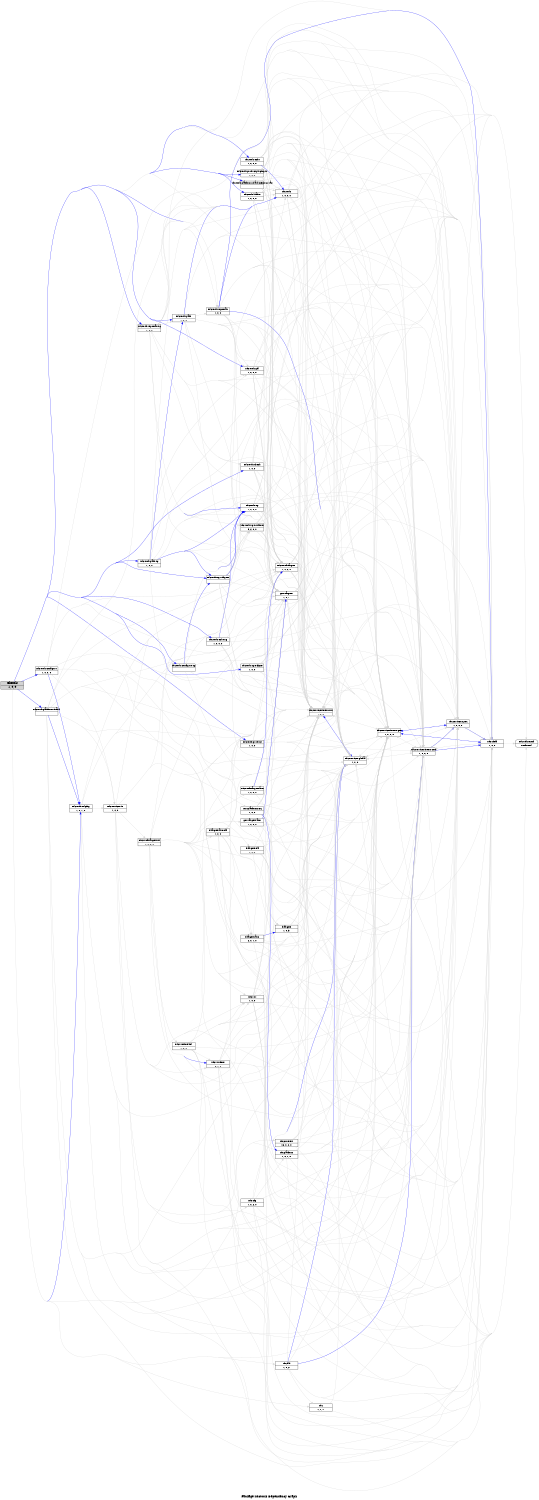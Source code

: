 digraph dependencies {
    label="\nPackage xdctools Dependency Graph";
    size="7.5,10";
    rankdir=LR;
    ranksep=".75";
    concentrate="true";
    node [fixedsize=true, width=1.5, style=filled, color=black];
    node [font=Helvetica, fontsize=12, fillcolor=lightgrey];
    xdctools [shape=record,label="xdctools|1, 0, 0", URL="package.rel.xml"];
    node [fontsize=10, fillcolor=white];

    edge [style=solid, color=blue]
    xdc_tools_check [shape=record,label="xdc.tools.check|1, 0, 0", URL="../../../../../../../../../rtree/install/trees/products/xdcprod/xdcprod-m41/product/Linux/xdctools_3_20_00_41/packages/xdc/tools/check/package/package.rel.svg"];
    xdctools -> xdc_tools_check;
    xdc_tools_echo [shape=record,label="xdc.tools.echo|1, 0, 0, 0", URL="../../../../../../../../../rtree/install/trees/products/xdcprod/xdcprod-m41/product/Linux/xdctools_3_20_00_41/packages/xdc/tools/echo/package/package.rel.svg"];
    xdctools -> xdc_tools_echo;
    xdc_tools_echo_sg [shape=record,label="xdc.tools.echo.sg|1, 0, 0, 0", URL="../../../../../../../../../rtree/install/trees/products/xdcprod/xdcprod-m41/product/Linux/xdctools_3_20_00_41/packages/xdc/tools/echo/sg/package/package.rel.svg"];
    xdctools -> xdc_tools_echo_sg;
    xdc_tools_configuro [shape=record,label="xdc.tools.configuro|1, 0, 0, 0", URL="../../../../../../../../../rtree/install/trees/products/xdcprod/xdcprod-m41/product/Linux/xdctools_3_20_00_41/packages/xdc/tools/configuro/package/package.rel.svg"];
    xdctools -> xdc_tools_configuro;
    xdc_tools_configuro_sg [shape=record,label="xdc.tools.configuro.sg|", URL="../../../../../../../../../rtree/install/trees/products/xdcprod/xdcprod-m41/product/Linux/xdctools_3_20_00_41/packages/xdc/tools/configuro/sg/package/package.rel.svg"];
    xdctools -> xdc_tools_configuro_sg;
    xdc_tools_mkpkg [shape=record,label="xdc.tools.mkpkg|1, 0, 1, 0", URL="../../../../../../../../../rtree/install/trees/products/xdcprod/xdcprod-m41/product/Linux/xdctools_3_20_00_41/packages/xdc/tools/mkpkg/package/package.rel.svg"];
    xdctools -> xdc_tools_mkpkg;
    xdc_tools_path [shape=record,label="xdc.tools.path|1, 0, 0", URL="../../../../../../../../../rtree/install/trees/products/xdcprod/xdcprod-m41/product/Linux/xdctools_3_20_00_41/packages/xdc/tools/path/package/package.rel.svg"];
    xdctools -> xdc_tools_path;
    xdc_tools_path_sg [shape=record,label="xdc.tools.path.sg|1, 0, 0", URL="../../../../../../../../../rtree/install/trees/products/xdcprod/xdcprod-m41/product/Linux/xdctools_3_20_00_41/packages/xdc/tools/path/sg/package/package.rel.svg"];
    xdctools -> xdc_tools_path_sg;
    xdc_tools_product [shape=record,label="xdc.tools.product|1, 0, 0", URL="../../../../../../../../../rtree/install/trees/products/xdcprod/xdcprod-m41/product/Linux/xdctools_3_20_00_41/packages/xdc/tools/product/package/package.rel.svg"];
    xdctools -> xdc_tools_product;
    xdc_tools_product_plugingen [shape=record,label="xdc.tools.product.plugingen|1, 0, 0", URL="../../../../../../../../../rtree/install/trees/products/xdcprod/xdcprod-m41/product/Linux/xdctools_3_20_00_41/packages/xdc/tools/product/plugingen/package/package.rel.svg"];
    xdctools -> xdc_tools_product_plugingen;
    xdc_tools_repoman [shape=record,label="xdc.tools.repoman|1, 0, 0", URL="../../../../../../../../../rtree/install/trees/products/xdcprod/xdcprod-m41/product/Linux/xdctools_3_20_00_41/packages/xdc/tools/repoman/package/package.rel.svg"];
    xdctools -> xdc_tools_repoman;
    xdc_tools_repoman_sg [shape=record,label="xdc.tools.repoman.sg|1, 0, 0", URL="../../../../../../../../../rtree/install/trees/products/xdcprod/xdcprod-m41/product/Linux/xdctools_3_20_00_41/packages/xdc/tools/repoman/sg/package/package.rel.svg"];
    xdctools -> xdc_tools_repoman_sg;
    xdc_tools_platformWizard [shape=record,label="xdc.tools.platformWizard|", URL="../../../../../../../../../rtree/install/trees/products/xdcprod/xdcprod-m41/product/Linux/xdctools_3_20_00_41/packages/xdc/tools/platformWizard/package/package.rel.svg"];
    xdctools -> xdc_tools_platformWizard;
    xdc_tools_platformWizard_memoryMap [shape=record,label="xdc.tools.platformWizard.memoryMap|", URL="../../../../../../../../../rtree/install/trees/products/xdcprod/xdcprod-m41/product/Linux/xdctools_3_20_00_41/packages/xdc/tools/platformWizard/memoryMap/package/package.rel.svg"];
    xdctools -> xdc_tools_platformWizard_memoryMap;
    xdc_tools_loader [shape=record,label="xdc.tools.loader|1, 0, 0, 0", URL="../../../../../../../../../rtree/install/trees/products/xdcprod/xdcprod-m41/product/Linux/xdctools_3_20_00_41/packages/xdc/tools/loader/package/package.rel.svg"];
    xdctools -> xdc_tools_loader;
    xdc_tools_sg_eclipse [shape=record,label="xdc.tools.sg.eclipse|1, 0, 0", URL="../../../../../../../../../rtree/install/trees/products/xdcprod/xdcprod-m41/product/Linux/xdctools_3_20_00_41/packages/xdc/tools/sg/eclipse/package/package.rel.svg"];
    xdctools -> xdc_tools_sg_eclipse;
    xdc_tools_sg_widgets [shape=record,label="xdc.tools.sg.widgets|", URL="../../../../../../../../../rtree/install/trees/products/xdcprod/xdcprod-m41/product/Linux/xdctools_3_20_00_41/packages/xdc/tools/sg/widgets/package/package.rel.svg"];
    xdctools -> xdc_tools_sg_widgets;
    xdc_tools_gbl [shape=record,label="xdc.tools.gbl|1, 0, 0, 0", URL="../../../../../../../../../rtree/install/trees/products/xdcprod/xdcprod-m41/product/Linux/xdctools_3_20_00_41/packages/xdc/tools/gbl/package/package.rel.svg"];
    xdctools -> xdc_tools_gbl;

    edge [style=solid, color=lightgrey]
    xdc_services_intern_xsr [shape=record,label="xdc.services.intern.xsr|1, 0, 0", URL="../../../../../../../../../rtree/install/trees/products/xdcprod/xdcprod-m41/product/Linux/xdctools_3_20_00_41/packages/xdc/services/intern/xsr/package/package.rel.svg"];
    xdctools -> xdc_services_intern_xsr;
    xdc_services_global [shape=record,label="xdc.services.global|1, 0, 0", URL="../../../../../../../../../rtree/install/trees/products/xdcprod/xdcprod-m41/product/Linux/xdctools_3_20_00_41/packages/xdc/services/global/package/package.rel.svg"];
    xdctools -> xdc_services_global;
    xdc_services_intern_gen [shape=record,label="xdc.services.intern.gen|1, 0, 0, 0", URL="../../../../../../../../../rtree/install/trees/products/xdcprod/xdcprod-m41/product/Linux/xdctools_3_20_00_41/packages/xdc/services/intern/gen/package/package.rel.svg"];
    xdctools -> xdc_services_intern_gen;
    xdc_bld [shape=record,label="xdc.bld|1, 0, 2", URL="../../../../../../../../../rtree/install/trees/products/xdcprod/xdcprod-m41/product/Linux/xdctools_3_20_00_41/packages/xdc/bld/package/package.rel.svg"];
    xdctools -> xdc_bld;
    xdc_shelf [shape=record,label="xdc.shelf|1, 0, 0", URL="../../../../../../../../../rtree/install/trees/products/xdcprod/xdcprod-m41/product/Linux/xdctools_3_20_00_41/packages/xdc/shelf/package/package.rel.svg"];
    xdctools -> xdc_shelf;
    xdc [shape=record,label="xdc|1, 1, 1", URL="../../../../../../../../../rtree/install/trees/products/xdcprod/xdcprod-m41/product/Linux/xdctools_3_20_00_41/packages/xdc/package/package.rel.svg"];
    xdctools -> xdc;
    xdc_services_spec [shape=record,label="xdc.services.spec|1, 0, 0, 0", URL="../../../../../../../../../rtree/install/trees/products/xdcprod/xdcprod-m41/product/Linux/xdctools_3_20_00_41/packages/xdc/services/spec/package/package.rel.svg"];
    xdctools -> xdc_services_spec;
    xdc_services_intern_cmd [shape=record,label="xdc.services.intern.cmd|1, 0, 0, 0", URL="../../../../../../../../../rtree/install/trees/products/xdcprod/xdcprod-m41/product/Linux/xdctools_3_20_00_41/packages/xdc/services/intern/cmd/package/package.rel.svg"];
    xdctools -> xdc_services_intern_cmd;

    edge [style=solid, color=blue]
    xdc_services_intern_cmd -> xdc_shelf;
    xdc_services_intern_cmd -> xdc_services_spec;
    xdc_services_intern_cmd -> xdc_services_global;
    xdc_services_intern_cmd -> xdc_services_intern_gen;

    edge [style=solid, color=lightgrey]
    xdc_services_intern_cmd -> xdc_shelf;
    xdc_services_intern_cmd -> xdc_services_spec;
    xdc_utils_tconf [shape=record,label="xdc.utils.tconf|not found"style=rounded, ];
    xdc_services_intern_cmd -> xdc_utils_tconf;
    xdc_services_intern_cmd -> xdc_services_global;
    xdc_services_intern_cmd -> xdc_services_intern_xsr;
    xdc_services_intern_cmd -> xdc_services_intern_gen;

    edge [style=solid, color=blue]

    edge [style=solid, color=lightgrey]

    edge [style=solid, color=blue]
    xdc_services_spec -> xdc_shelf;

    edge [style=solid, color=lightgrey]
    xdc_services_spec -> xdc_shelf;
    xdc_services_spec -> xdc_utils_tconf;
    xdc_services_spec -> xdc_services_global;
    xdc_services_spec -> xdc_services_intern_cmd;
    xdc_services_spec -> xdc_services_intern_xsr;
    xdc_services_spec -> xdc_services_intern_gen;

    edge [style=solid, color=blue]

    edge [style=solid, color=lightgrey]
    xdc -> xdc_services_global;
    xdc -> xdc_utils_tconf;

    edge [style=solid, color=blue]

    edge [style=solid, color=lightgrey]
    xdc_shelf -> xdc_services_spec;
    xdc_shelf -> xdc_utils_tconf;
    xdc_shelf -> xdc_services_global;
    xdc_shelf -> xdc_services_intern_cmd;
    xdc_shelf -> xdc_services_intern_xsr;
    xdc_shelf -> xdc_services_intern_gen;

    edge [style=solid, color=blue]
    xdc_bld -> xdc_services_global;
    xdc_bld -> xdc_services_intern_cmd;

    edge [style=solid, color=lightgrey]
    xdc_bld -> xdc_shelf;
    xdc_bld -> xdc_services_spec;
    xdc_bld -> xdc_utils_tconf;
    xdc_bld -> xdc_services_global;
    xdc_bld -> xdc;
    xdc_bld -> xdc_services_intern_cmd;
    xdc_bld -> xdc_services_intern_xsr;
    xdc_bld -> xdc_services_intern_gen;

    edge [style=solid, color=blue]
    xdc_services_intern_gen -> xdc_shelf;
    xdc_services_intern_gen -> xdc_services_spec;
    xdc_services_intern_gen -> xdc_services_global;
    xdc_services_intern_gen -> xdc_services_intern_xsr;

    edge [style=solid, color=lightgrey]
    xdc_services_intern_gen -> xdc_shelf;
    xdc_services_intern_gen -> xdc_services_spec;
    xdc_services_intern_gen -> xdc_utils_tconf;
    xdc_services_intern_gen -> xdc_services_global;
    xdc_services_intern_gen -> xdc_services_intern_cmd;
    xdc_services_intern_gen -> xdc_services_intern_xsr;

    edge [style=solid, color=blue]

    edge [style=solid, color=lightgrey]
    xdc_services_global -> xdc_shelf;
    xdc_services_global -> xdc_services_spec;
    xdc_services_global -> xdc_utils_tconf;
    xdc_services_global -> xdc_services_intern_cmd;
    xdc_services_global -> xdc_services_intern_xsr;
    xdc_services_global -> xdc_services_intern_gen;

    edge [style=solid, color=blue]
    xdc_services_intern_xsr -> xdc_services_global;

    edge [style=solid, color=lightgrey]
    xdc_services_intern_xsr -> xdc_shelf;
    xdc_services_intern_xsr -> xdc_services_spec;
    xdc_services_intern_xsr -> xdc_utils_tconf;
    xdc_services_intern_xsr -> xdc_services_global;
    xdc_services_intern_xsr -> xdc_services_intern_cmd;
    xdc_services_intern_xsr -> xdc_services_intern_gen;

    edge [style=solid, color=blue]

    edge [style=solid, color=lightgrey]
    gnu_targets [shape=record,label="gnu.targets|1, 0, 1", URL="../../../../../../../../../rtree/install/trees/products/xdcprod/xdcprod-m41/product/Linux/xdctools_3_20_00_41/packages/gnu/targets/package/package.rel.svg"];
    xdc_tools_gbl -> gnu_targets;
    xdc_tools_gbl -> xdc_services_global;
    xdc_tools_gbl -> xdc_services_intern_cmd;
    xdc_tools_gbl -> xdc_shelf;
    xdc_tools_gbl -> xdc_services_intern_xsr;
    xdc_tools_gbl -> xdc_services_spec;
    microsoft_targets [shape=record,label="microsoft.targets|1, 0, 2, 0", URL="../../../../../../../../../rtree/install/trees/products/xdcprod/xdcprod-m41/product/Linux/xdctools_3_20_00_41/packages/microsoft/targets/package/package.rel.svg"];
    xdc_tools_gbl -> microsoft_targets;
    xdc_tools_gbl -> xdc_services_intern_gen;

    edge [style=solid, color=blue]

    edge [style=solid, color=lightgrey]
    microsoft_targets -> xdc_services_spec;
    microsoft_targets -> xdc_shelf;
    microsoft_targets -> xdc_services_global;
    microsoft_targets -> xdc_services_intern_cmd;
    microsoft_targets -> xdc_services_intern_xsr;
    microsoft_targets -> xdc_services_intern_gen;

    edge [style=solid, color=blue]

    edge [style=solid, color=lightgrey]
    gnu_targets -> xdc_services_spec;
    gnu_targets -> xdc_shelf;
    gnu_targets -> xdc_services_global;
    gnu_targets -> xdc_services_intern_cmd;
    gnu_targets -> xdc_services_intern_xsr;
    gnu_targets -> xdc_services_intern_gen;

    edge [style=solid, color=blue]
    xdc_tools_sg [shape=record,label="xdc.tools.sg|1, 0, 0, 0", URL="../../../../../../../../../rtree/install/trees/products/xdcprod/xdcprod-m41/product/Linux/xdctools_3_20_00_41/packages/xdc/tools/sg/package/package.rel.svg"];
    xdc_tools_sg_widgets -> xdc_tools_sg;

    edge [style=solid, color=lightgrey]
    xdc_tools_sg_widgets -> gnu_targets;
    xdc_tools_sg_widgets -> xdc_services_global;
    xdc_tools_sg_widgets -> xdc_tools_sg;
    xdc_tools_sg_widgets -> xdc_services_intern_cmd;
    xdc_tools_sg_widgets -> xdc_shelf;
    xdc_tools_sg_widgets -> xdc_services_intern_xsr;
    xdc_tools_sg_swt_linux [shape=record,label="xdc.tools.sg.swt_linux|3, 2, 0, 0", URL="../../../../../../../../../rtree/install/trees/products/xdcprod/xdcprod-m41/product/Linux/xdctools_3_20_00_41/packages/xdc/tools/sg/swt_linux/package/package.rel.svg"];
    xdc_tools_sg_widgets -> xdc_tools_sg_swt_linux;
    xdc_tools_sg_widgets -> xdc_services_spec;
    xdc_tools_sg_widgets -> microsoft_targets;
    xdc_tools_sg_widgets -> xdc_services_intern_gen;

    edge [style=solid, color=blue]

    edge [style=solid, color=lightgrey]
    xdc_tools_sg_swt_linux -> xdc_shelf;
    xdc_tools_sg_swt_linux -> xdc_services_spec;
    xdc_tools_sg_swt_linux -> xdc_utils_tconf;
    xdc_tools_sg_swt_linux -> xdc_services_global;
    xdc_tools_sg_swt_linux -> xdc_services_intern_cmd;
    xdc_tools_sg_swt_linux -> gnu_targets;
    xdc_tools_sg_swt_linux -> xdc_services_intern_xsr;
    xdc_tools_sg_swt_linux -> xdc_services_intern_gen;
    xdc_tools_sg_swt_linux -> microsoft_targets;

    edge [style=solid, color=blue]

    edge [style=solid, color=lightgrey]
    xdc_tools_sg -> xdc_shelf;
    xdc_tools_sg -> xdc_services_spec;
    xdc_tools_sg -> xdc_utils_tconf;
    xdc_tools_sg -> xdc_services_global;
    xdc_tools_sg -> xdc_services_intern_cmd;
    xdc_tools_sg -> gnu_targets;
    xdc_tools_sg -> xdc_services_intern_xsr;
    xdc_tools_sg -> xdc_services_intern_gen;
    xdc_tools_sg -> microsoft_targets;

    edge [style=solid, color=blue]

    edge [style=solid, color=lightgrey]
    xdc_tools_sg_eclipse -> gnu_targets;
    xdc_tools_sg_eclipse -> xdc_services_global;
    xdc_tools_sg_eclipse -> xdc_services_intern_cmd;
    xdc_tools_sg_eclipse -> xdc_shelf;
    xdc_tools_sg_eclipse -> xdc_services_intern_xsr;
    xdc_tools_sg_eclipse -> xdc_services_spec;
    xdc_tools_sg_eclipse -> microsoft_targets;
    xdc_tools_sg_eclipse -> xdc_services_intern_gen;

    edge [style=solid, color=blue]

    edge [style=solid, color=lightgrey]
    xdc_tools [shape=record,label="xdc.tools|1, 0, 0, 0", URL="../../../../../../../../../rtree/install/trees/products/xdcprod/xdcprod-m41/product/Linux/xdctools_3_20_00_41/packages/xdc/tools/package/package.rel.svg"];
    xdc_tools_loader -> xdc_tools;
    xdc_tools_loader -> gnu_targets;
    xdc_tools_loader -> xdc_services_global;
    xdc_tools_loader -> xdc_services_intern_cmd;
    xdc_tools_loader -> xdc_shelf;
    xdc_tools_loader -> xdc_services_intern_xsr;
    xdc_tools_loader -> xdc_services_spec;
    xdc_tools_loader -> microsoft_targets;
    xdc_tools_loader -> xdc_services_intern_gen;

    edge [style=solid, color=blue]

    edge [style=solid, color=lightgrey]
    xdc_tools -> xdc_shelf;
    xdc_tools -> xdc_services_spec;
    xdc_tools -> xdc_utils_tconf;
    xdc_tools -> xdc_services_global;
    xdc_tools -> xdc_services_intern_cmd;
    xdc_tools -> xdc_services_intern_xsr;
    xdc_tools -> xdc_services_intern_gen;

    edge [style=solid, color=blue]

    edge [style=solid, color=lightgrey]
    xdc_tools_platformWizard_memoryMap -> xdc_tools;
    xdc_tools_platformWizard_memoryMap -> gnu_targets;
    xdc_tools_platformWizard_memoryMap -> xdc_services_global;
    xdc_tools_platformWizard_memoryMap -> xdc_services_intern_cmd;
    xdc_tools_platformWizard_memoryMap -> xdc_shelf;
    xdc_tools_platformWizard_memoryMap -> xdc_services_intern_xsr;
    xdc_tools_platformWizard_memoryMap -> xdc_services_spec;
    xdc_tools_platformWizard_memoryMap -> microsoft_targets;
    xdc_tools_platformWizard_memoryMap -> xdc_services_intern_gen;

    edge [style=solid, color=blue]
    xdc_tools_platformWizard -> xdc_tools_mkpkg;

    edge [style=solid, color=lightgrey]
    xdc_services_io [shape=record,label="xdc.services.io|1, 0, 0", URL="../../../../../../../../../rtree/install/trees/products/xdcprod/xdcprod-m41/product/Linux/xdctools_3_20_00_41/packages/xdc/services/io/package/package.rel.svg"];
    xdc_tools_platformWizard -> xdc_services_io;
    xdc_tools_platformWizard -> xdc_tools;
    xdc_tools_platformWizard -> gnu_targets;
    xdc_tools_platformWizard -> xdc_services_global;
    xdc_tools_platformWizard -> xdc_tools_mkpkg;
    xdc_tools_platformWizard -> xdc_services_intern_cmd;
    xdc_tools_platformWizard -> xdc_shelf;
    xdc_tools_platformWizard -> xdc_services_intern_xsr;
    xdc_tools_platformWizard -> xdc_services_spec;
    xdc_tools_platformWizard -> microsoft_targets;
    xdc_tools_platformWizard -> xdc_services_intern_gen;

    edge [style=solid, color=blue]

    edge [style=solid, color=lightgrey]
    xdc_services_io -> xdc_services_intern_gen;
    xdc_services_io -> gnu_targets;
    microsoft_targets_rts [shape=record,label="microsoft.targets.rts|1, 0, 0, 0", URL="../../../../../../../../../rtree/install/trees/products/xdcprod/xdcprod-m41/product/Linux/xdctools_3_20_00_41/packages/microsoft/targets/rts/package/package.rel.svg"];
    xdc_services_io -> microsoft_targets_rts;
    xdc_platform [shape=record,label="xdc.platform|1, 0, 1, 0", URL="../../../../../../../../../rtree/install/trees/products/xdcprod/xdcprod-m41/product/Linux/xdctools_3_20_00_41/packages/xdc/platform/package/package.rel.svg"];
    xdc_services_io -> xdc_platform;
    xdc_services_io -> xdc_services_global;
    xdc_cfg [shape=record,label="xdc.cfg|1, 0, 2, 0", URL="../../../../../../../../../rtree/install/trees/products/xdcprod/xdcprod-m41/product/Linux/xdctools_3_20_00_41/packages/xdc/cfg/package/package.rel.svg"];
    xdc_services_io -> xdc_cfg;
    xdc_services_io -> xdc_services_intern_xsr;
    host_platforms_PC [shape=record,label="host.platforms.PC|1, 0, 0", URL="../../../../../../../../../rtree/install/trees/products/xdcprod/xdcprod-m41/product/Linux/xdctools_3_20_00_41/packages/host/platforms/PC/package/package.rel.svg"];
    xdc_services_io -> host_platforms_PC;
    xdc_corevers [shape=record,label="xdc.corevers|16, 0, 2, 0", URL="../../../../../../../../../rtree/install/trees/products/xdcprod/xdcprod-m41/product/Linux/xdctools_3_20_00_41/packages/xdc/corevers/package/package.rel.svg"];
    xdc_services_io -> xdc_corevers;
    xdc_services_io -> xdc_services_intern_cmd;
    xdc_services_io -> xdc_services_spec;
    xdc_services_io -> xdc_shelf;
    xdc_services_io -> microsoft_targets;
    xdc_services_io -> xdc_utils_tconf;
    xdc_runtime [shape=record,label="xdc.runtime|2, 1, 0", URL="../../../../../../../../../rtree/install/trees/products/xdcprod/xdcprod-m41/product/Linux/xdctools_3_20_00_41/packages/xdc/runtime/package/package.rel.svg"];
    xdc_services_io -> xdc_runtime;
    xdc_rov [shape=record,label="xdc.rov|1, 0, 0", URL="../../../../../../../../../rtree/install/trees/products/xdcprod/xdcprod-m41/product/Linux/xdctools_3_20_00_41/packages/xdc/rov/package/package.rel.svg"];
    xdc_services_io -> xdc_rov;

    edge [style=solid, color=blue]

    edge [style=solid, color=lightgrey]
    xdc_rov -> xdc_shelf;
    xdc_rov -> xdc_services_spec;
    xdc_rov -> xdc_utils_tconf;
    xdc_rov -> xdc_services_global;
    xdc_rov -> xdc_services_intern_cmd;
    xdc_rov -> gnu_targets;
    xdc_rov -> xdc_services_intern_xsr;
    xdc_rov -> xdc_services_intern_gen;
    xdc_rov -> microsoft_targets;

    edge [style=solid, color=blue]

    edge [style=solid, color=lightgrey]
    xdc_runtime -> xdc_shelf;
    xdc_runtime -> xdc_services_spec;
    xdc_runtime -> xdc_utils_tconf;
    xdc_runtime -> xdc_rov;
    xdc_runtime -> xdc_services_global;
    xdc_runtime -> xdc_services_intern_cmd;
    xdc_runtime -> xdc_services_intern_xsr;
    xdc_runtime -> xdc_services_intern_gen;

    edge [style=solid, color=blue]

    edge [style=solid, color=lightgrey]
    xdc_corevers -> xdc_shelf;
    xdc_corevers -> xdc_services_spec;
    xdc_corevers -> xdc_utils_tconf;
    xdc_corevers -> xdc_services_global;
    xdc_corevers -> xdc_services_intern_cmd;
    xdc_corevers -> xdc_services_intern_xsr;
    xdc_corevers -> xdc_services_intern_gen;

    edge [style=solid, color=blue]
    host_platforms_PC -> xdc_platform;

    edge [style=solid, color=lightgrey]
    host_platforms_PC -> xdc_shelf;
    host_platforms_PC -> xdc_services_spec;
    host_platforms_PC -> xdc_utils_tconf;
    host_platforms_PC -> xdc_platform;
    host_platforms_PC -> xdc_services_global;
    host_platforms_PC -> xdc_services_intern_cmd;
    host_platforms_PC -> gnu_targets;
    host_platforms_PC -> xdc_services_intern_xsr;
    host_platforms_PC -> xdc_services_intern_gen;
    host_platforms_PC -> microsoft_targets;

    edge [style=solid, color=blue]
    xdc_cfg -> xdc_services_global;

    edge [style=solid, color=lightgrey]
    xdc_cfg -> xdc_shelf;
    xdc_cfg -> xdc_services_spec;
    xdc_cfg -> xdc_utils_tconf;
    xdc_cfg -> xdc_platform;
    xdc_cfg -> xdc_services_global;
    xdc_cfg -> xdc_services_intern_cmd;
    xdc_cfg -> xdc_services_intern_xsr;
    xdc_cfg -> xdc_services_intern_gen;

    edge [style=solid, color=blue]

    edge [style=solid, color=lightgrey]
    xdc_platform -> xdc_shelf;
    xdc_platform -> xdc_services_spec;
    xdc_platform -> xdc_utils_tconf;
    xdc_platform -> xdc_services_global;
    xdc_platform -> xdc_services_intern_cmd;
    xdc_platform -> xdc_services_intern_xsr;
    xdc_platform -> xdc_services_intern_gen;

    edge [style=solid, color=blue]
    microsoft_targets_rts -> xdc_runtime;

    edge [style=solid, color=lightgrey]
    microsoft_targets_rts -> microsoft_targets;
    microsoft_targets_rts -> xdc_shelf;
    gnu_targets_arm [shape=record,label="gnu.targets.arm|1, 0, 0, 0", URL="../../../../../../../../../rtree/install/trees/products/xdcprod/xdcprod-m41/product/Linux/xdctools_3_20_00_41/packages/gnu/targets/arm/package/package.rel.svg"];
    microsoft_targets_rts -> gnu_targets_arm;
    ti_targets [shape=record,label="ti.targets|1, 0, 3", URL="../../../../../../../../../rtree/install/trees/products/xdcprod/xdcprod-m41/product/Linux/xdctools_3_20_00_41/packages/ti/targets/package/package.rel.svg"];
    microsoft_targets_rts -> ti_targets;
    microsoft_targets_rts -> xdc_services_global;
    microsoft_targets_rts -> xdc_services_intern_gen;
    ti_targets_arm [shape=record,label="ti.targets.arm|2, 0, 1, 0", URL="../../../../../../../../../rtree/install/trees/products/xdcprod/xdcprod-m41/product/Linux/xdctools_3_20_00_41/packages/ti/targets/arm/package/package.rel.svg"];
    microsoft_targets_rts -> ti_targets_arm;
    ti_targets_elf [shape=record,label="ti.targets.elf|1, 0, 0", URL="../../../../../../../../../rtree/install/trees/products/xdcprod/xdcprod-m41/product/Linux/xdctools_3_20_00_41/packages/ti/targets/elf/package/package.rel.svg"];
    microsoft_targets_rts -> ti_targets_elf;
    microsoft_targets_rts -> xdc_runtime;
    ti_targets_arm_elf [shape=record,label="ti.targets.arm.elf|1, 0, 0", URL="../../../../../../../../../rtree/install/trees/products/xdcprod/xdcprod-m41/product/Linux/xdctools_3_20_00_41/packages/ti/targets/arm/elf/package/package.rel.svg"];
    microsoft_targets_rts -> ti_targets_arm_elf;
    microsoft_targets_rts -> xdc_services_intern_xsr;
    microsoft_targets_rts -> gnu_targets;
    microsoft_targets_rts -> xdc_services_spec;
    microsoft_targets_rts -> xdc_rov;
    microsoft_targets_rts -> xdc_services_intern_cmd;
    xdc_runtime_knl [shape=record,label="xdc.runtime.knl|1, 0, 0", URL="../../../../../../../../../rtree/install/trees/products/xdcprod/xdcprod-m41/product/Linux/xdctools_3_20_00_41/packages/xdc/runtime/knl/package/package.rel.svg"];
    microsoft_targets_rts -> xdc_runtime_knl;
    microsoft_targets_arm [shape=record,label="microsoft.targets.arm|1, 0, 0, 0", URL="../../../../../../../../../rtree/install/trees/products/xdcprod/xdcprod-m41/product/Linux/xdctools_3_20_00_41/packages/microsoft/targets/arm/package/package.rel.svg"];
    microsoft_targets_rts -> microsoft_targets_arm;

    edge [style=solid, color=blue]
    microsoft_targets_arm -> microsoft_targets;

    edge [style=solid, color=lightgrey]
    microsoft_targets_arm -> xdc_services_spec;
    microsoft_targets_arm -> xdc_shelf;
    microsoft_targets_arm -> xdc_services_global;
    microsoft_targets_arm -> xdc_services_intern_cmd;
    microsoft_targets_arm -> xdc_services_intern_xsr;
    microsoft_targets_arm -> xdc_services_intern_gen;
    microsoft_targets_arm -> microsoft_targets;

    edge [style=solid, color=blue]

    edge [style=solid, color=lightgrey]
    xdc_runtime_knl -> xdc_shelf;
    xdc_runtime_knl -> xdc_services_spec;
    xdc_runtime_knl -> xdc_utils_tconf;
    xdc_runtime_knl -> xdc_rov;
    xdc_runtime_knl -> xdc_services_global;
    xdc_runtime_knl -> xdc_services_intern_cmd;
    xdc_runtime_knl -> xdc_services_intern_xsr;
    xdc_runtime_knl -> xdc_services_intern_gen;
    xdc_runtime_knl -> xdc_runtime;

    edge [style=solid, color=blue]

    edge [style=solid, color=lightgrey]
    ti_targets_arm_elf -> xdc_services_spec;
    ti_targets_arm_elf -> ti_targets_arm;
    ti_targets_arm_elf -> xdc_shelf;
    ti_targets_arm_elf -> xdc_services_global;
    ti_targets_arm_elf -> xdc_services_intern_cmd;
    ti_targets_arm_elf -> xdc_services_intern_xsr;
    ti_targets_arm_elf -> ti_targets;
    ti_targets_arm_elf -> xdc_services_intern_gen;

    edge [style=solid, color=blue]

    edge [style=solid, color=lightgrey]
    ti_targets_elf -> xdc_services_spec;
    ti_targets_elf -> xdc_shelf;
    ti_targets_elf -> xdc_services_global;
    ti_targets_elf -> xdc_services_intern_cmd;
    ti_targets_elf -> xdc_services_intern_xsr;
    ti_targets_elf -> ti_targets;
    ti_targets_elf -> xdc_services_intern_gen;

    edge [style=solid, color=blue]
    ti_targets_arm -> ti_targets;

    edge [style=solid, color=lightgrey]
    ti_targets_arm -> xdc_services_spec;
    ti_targets_arm -> xdc_shelf;
    ti_targets_arm -> xdc_services_global;
    ti_targets_arm -> xdc_services_intern_cmd;
    ti_targets_arm -> xdc_services_intern_xsr;
    ti_targets_arm -> ti_targets;
    ti_targets_arm -> xdc_services_intern_gen;

    edge [style=solid, color=blue]

    edge [style=solid, color=lightgrey]
    ti_targets -> xdc_services_spec;
    ti_targets -> xdc_shelf;
    ti_targets -> xdc_services_global;
    ti_targets -> xdc_services_intern_cmd;
    ti_targets -> xdc_services_intern_xsr;
    ti_targets -> xdc_services_intern_gen;

    edge [style=solid, color=blue]
    gnu_targets_arm -> gnu_targets;

    edge [style=solid, color=lightgrey]
    gnu_targets_arm -> xdc_services_spec;
    gnu_targets_arm -> xdc_shelf;
    gnu_targets_arm -> xdc_services_global;
    gnu_targets_arm -> xdc_services_intern_cmd;
    gnu_targets_arm -> gnu_targets;
    gnu_targets_arm -> xdc_services_intern_xsr;
    gnu_targets_arm -> xdc_services_intern_gen;

    edge [style=solid, color=blue]
    xdc_tools_repoman_sg -> xdc_tools_sg;

    edge [style=solid, color=lightgrey]
    xdc_tools_repoman_sg -> xdc_tools_check;
    xdc_tools_repoman_sg -> xdc_services_intern_xsr;
    xdc_tools_repoman_sg -> xdc_shelf;
    xdc_tools_repoman_sg -> xdc_tools_repoman;
    xdc_tools_repoman_sg -> xdc_services_global;
    xdc_tools_repoman_sg -> xdc_services_intern_cmd;
    xdc_tools_repoman_sg -> xdc_tools_gbl;
    xdc_tools_repoman_sg -> xdc_tools_sg_swt_linux;
    xdc_tools_repoman_sg -> xdc_services_spec;
    xdc_tools_repoman_sg -> microsoft_targets;
    xdc_tools_repoman_sg -> xdc_services_intern_gen;
    xdc_tools_repoman_sg -> gnu_targets;
    xdc_tools_repoman_sg -> xdc_tools_path;
    xdc_tools_repoman_sg -> xdc_tools_sg;
    xdc_tools_repoman_sg -> xdc_tools;

    edge [style=solid, color=blue]
    xdc_tools_repoman -> xdc_tools;
    xdc_tools_repoman -> xdc_shelf;
    xdc_tools_repoman -> xdc_services_global;

    edge [style=solid, color=lightgrey]
    xdc_tools_repoman -> xdc_tools;
    xdc_tools_repoman -> gnu_targets;
    xdc_tools_repoman -> xdc_services_global;
    xdc_tools_repoman -> xdc_tools_gbl;
    xdc_tools_repoman -> xdc_services_intern_cmd;
    xdc_tools_repoman -> xdc_shelf;
    xdc_tools_repoman -> xdc_services_intern_xsr;
    xdc_tools_repoman -> xdc_services_spec;
    xdc_tools_repoman -> microsoft_targets;
    xdc_tools_repoman -> xdc_services_intern_gen;

    edge [style=solid, color=blue]

    edge [style=solid, color=lightgrey]
    xdc_tools_product_plugingen -> xdc_tools;
    xdc_tools_product_plugingen -> gnu_targets;
    xdc_tools_product_plugingen -> xdc_services_global;
    xdc_tools_product_plugingen -> xdc_services_intern_cmd;
    xdc_tools_product_plugingen -> xdc_shelf;
    xdc_tools_product_plugingen -> xdc_services_intern_xsr;
    xdc_tools_product_plugingen -> xdc_services_spec;
    xdc_tools_product_plugingen -> microsoft_targets;
    xdc_tools_product_plugingen -> xdc_services_intern_gen;

    edge [style=solid, color=blue]

    edge [style=solid, color=lightgrey]
    xdc_tools_product -> gnu_targets;
    xdc_tools_product -> xdc_services_global;
    xdc_tools_product -> xdc_services_intern_cmd;
    xdc_tools_product -> xdc_shelf;
    xdc_tools_product -> xdc_services_intern_xsr;
    xdc_tools_product -> xdc_services_spec;
    xdc_tools_product -> microsoft_targets;
    xdc_tools_product -> xdc_services_intern_gen;

    edge [style=solid, color=blue]
    xdc_tools_path_sg -> xdc_tools_sg;
    xdc_tools_path_sg -> xdc_tools_path;
    xdc_tools_path_sg -> xdc_tools_sg_widgets;

    edge [style=solid, color=lightgrey]
    xdc_tools_path_sg -> xdc_services_intern_xsr;
    xdc_tools_path_sg -> xdc_shelf;
    xdc_tools_path_sg -> xdc_tools_repoman;
    xdc_tools_path_sg -> xdc_services_global;
    xdc_tools_path_sg -> xdc_services_intern_cmd;
    xdc_tools_path_sg -> xdc_tools_gbl;
    xdc_tools_path_sg -> xdc_tools_sg_swt_linux;
    xdc_tools_path_sg -> xdc_tools_sg_widgets;
    xdc_tools_path_sg -> xdc_services_spec;
    xdc_tools_path_sg -> microsoft_targets;
    xdc_tools_path_sg -> xdc_services_intern_gen;
    xdc_tools_path_sg -> gnu_targets;
    xdc_tools_path_sg -> xdc_tools_path;
    xdc_tools_path_sg -> xdc_tools_sg;
    xdc_tools_path_sg -> xdc_tools;

    edge [style=solid, color=blue]
    xdc_tools_path -> xdc_tools;

    edge [style=solid, color=lightgrey]
    xdc_tools_path -> xdc_tools;
    xdc_tools_path -> gnu_targets;
    xdc_tools_path -> xdc_services_global;
    xdc_tools_path -> xdc_tools_repoman;
    xdc_tools_path -> xdc_tools_gbl;
    xdc_tools_path -> xdc_services_intern_cmd;
    xdc_tools_path -> xdc_shelf;
    xdc_tools_path -> xdc_services_intern_xsr;
    xdc_tools_path -> xdc_services_spec;
    xdc_tools_path -> microsoft_targets;
    xdc_tools_path -> xdc_services_intern_gen;

    edge [style=solid, color=blue]

    edge [style=solid, color=lightgrey]
    xdc_tools_mkpkg -> xdc_services_io;
    xdc_tools_mkpkg -> gnu_targets;
    xdc_tools_mkpkg -> xdc_services_global;
    xdc_tools_mkpkg -> xdc_services_intern_cmd;
    xdc_tools_mkpkg -> xdc_shelf;
    xdc_tools_mkpkg -> xdc_services_intern_xsr;
    xdc_tools_mkpkg -> xdc_services_spec;
    xdc_tools_mkpkg -> microsoft_targets;
    xdc_tools_mkpkg -> xdc_services_intern_gen;

    edge [style=solid, color=blue]
    xdc_tools_configuro_sg -> xdc_tools_sg_widgets;
    xdc_tools_configuro_sg -> xdc_tools_sg;

    edge [style=solid, color=lightgrey]
    xdc_tools_configuro_sg -> xdc_tools_sg_widgets;
    xdc_tools_configuro_sg -> gnu_targets;
    xdc_tools_configuro_sg -> xdc_services_global;
    xdc_tools_configuro_sg -> xdc_tools_sg;
    xdc_tools_configuro_sg -> xdc_services_intern_cmd;
    xdc_tools_configuro_sg -> xdc_shelf;
    xdc_tools_configuro_sg -> xdc_services_intern_xsr;
    xdc_tools_configuro_sg -> xdc_tools_sg_swt_linux;
    xdc_tools_configuro_sg -> xdc_services_spec;
    xdc_tools_configuro_sg -> microsoft_targets;
    xdc_tools_configuro_sg -> xdc_services_intern_gen;

    edge [style=solid, color=blue]
    xdc_tools_configuro -> xdc_tools_mkpkg;

    edge [style=solid, color=lightgrey]
    xdc_tools_configuro -> xdc_services_io;
    xdc_tools_configuro -> xdc_tools;
    xdc_tools_configuro -> gnu_targets;
    xdc_tools_configuro -> xdc_services_global;
    xdc_tools_configuro -> xdc_tools_mkpkg;
    xdc_tools_configuro -> xdc_services_intern_cmd;
    xdc_tools_configuro -> xdc_shelf;
    xdc_tools_configuro -> xdc_services_intern_xsr;
    xdc_tools_configuro -> xdc_services_spec;
    xdc_tools_configuro -> microsoft_targets;
    xdc_tools_configuro -> xdc_services_intern_gen;

    edge [style=solid, color=blue]
    xdc_tools_echo_sg -> xdc_tools_sg;

    edge [style=solid, color=lightgrey]
    xdc_tools_echo_sg -> gnu_targets;
    xdc_tools_echo_sg -> xdc_services_global;
    xdc_tools_echo_sg -> xdc_tools_sg;
    xdc_tools_echo_sg -> xdc_services_intern_cmd;
    xdc_tools_echo_sg -> xdc_shelf;
    xdc_tools_echo_sg -> xdc_services_intern_xsr;
    xdc_tools_echo_sg -> xdc_tools_sg_swt_linux;
    xdc_tools_echo_sg -> xdc_services_spec;
    xdc_tools_echo_sg -> microsoft_targets;
    xdc_tools_echo_sg -> xdc_services_intern_gen;

    edge [style=solid, color=blue]
    xdc_tools_echo -> xdc_tools;

    edge [style=solid, color=lightgrey]
    xdc_tools_echo -> xdc_tools;
    xdc_tools_echo -> gnu_targets;
    xdc_tools_echo -> xdc_services_global;
    xdc_tools_echo -> xdc_services_intern_cmd;
    xdc_tools_echo -> xdc_shelf;
    xdc_tools_echo -> xdc_services_intern_xsr;
    xdc_tools_echo -> xdc_services_spec;
    xdc_tools_echo -> microsoft_targets;
    xdc_tools_echo -> xdc_services_intern_gen;

    edge [style=solid, color=blue]

    edge [style=solid, color=lightgrey]
    xdc_tools_check -> xdc_tools;
    xdc_tools_check -> gnu_targets;
    xdc_tools_check -> xdc_services_global;
    xdc_tools_check -> xdc_services_intern_cmd;
    xdc_tools_check -> xdc_shelf;
    xdc_tools_check -> xdc_services_intern_xsr;
    xdc_tools_check -> xdc_services_spec;
    xdc_tools_check -> microsoft_targets;
    xdc_tools_check -> xdc_services_intern_gen;
}
